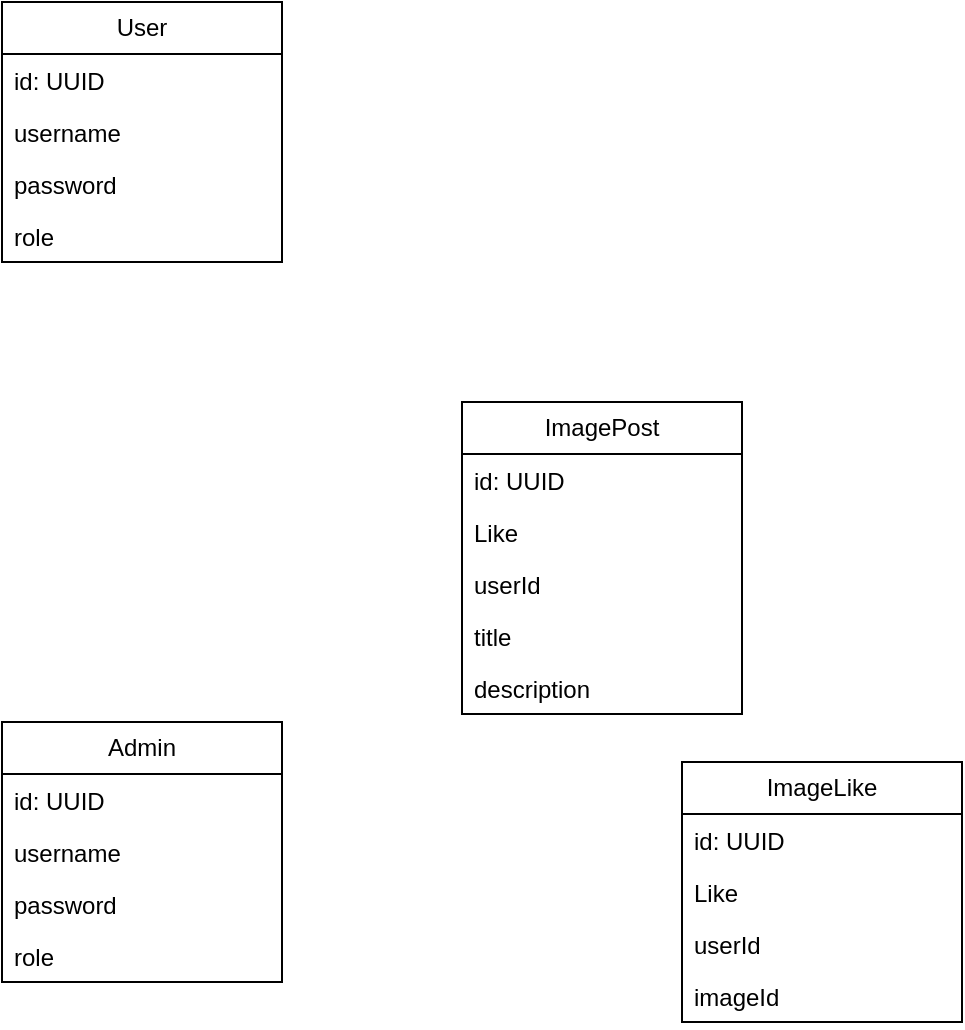 <mxfile version="28.2.3">
  <diagram name="Seite-1" id="EvkgF1MvYiq81Qi9JRRh">
    <mxGraphModel dx="1018" dy="725" grid="1" gridSize="10" guides="1" tooltips="1" connect="1" arrows="1" fold="1" page="1" pageScale="1" pageWidth="827" pageHeight="1169" math="0" shadow="0">
      <root>
        <mxCell id="0" />
        <mxCell id="1" parent="0" />
        <mxCell id="u6r-m6rEBIpTOp65RIZz-3" value="User" style="swimlane;fontStyle=0;childLayout=stackLayout;horizontal=1;startSize=26;fillColor=none;horizontalStack=0;resizeParent=1;resizeParentMax=0;resizeLast=0;collapsible=1;marginBottom=0;whiteSpace=wrap;html=1;" vertex="1" parent="1">
          <mxGeometry x="250" y="140" width="140" height="130" as="geometry" />
        </mxCell>
        <mxCell id="u6r-m6rEBIpTOp65RIZz-4" value="id: UUID" style="text;strokeColor=none;fillColor=none;align=left;verticalAlign=top;spacingLeft=4;spacingRight=4;overflow=hidden;rotatable=0;points=[[0,0.5],[1,0.5]];portConstraint=eastwest;whiteSpace=wrap;html=1;" vertex="1" parent="u6r-m6rEBIpTOp65RIZz-3">
          <mxGeometry y="26" width="140" height="26" as="geometry" />
        </mxCell>
        <mxCell id="u6r-m6rEBIpTOp65RIZz-5" value="username" style="text;strokeColor=none;fillColor=none;align=left;verticalAlign=top;spacingLeft=4;spacingRight=4;overflow=hidden;rotatable=0;points=[[0,0.5],[1,0.5]];portConstraint=eastwest;whiteSpace=wrap;html=1;" vertex="1" parent="u6r-m6rEBIpTOp65RIZz-3">
          <mxGeometry y="52" width="140" height="26" as="geometry" />
        </mxCell>
        <mxCell id="u6r-m6rEBIpTOp65RIZz-6" value="password" style="text;strokeColor=none;fillColor=none;align=left;verticalAlign=top;spacingLeft=4;spacingRight=4;overflow=hidden;rotatable=0;points=[[0,0.5],[1,0.5]];portConstraint=eastwest;whiteSpace=wrap;html=1;" vertex="1" parent="u6r-m6rEBIpTOp65RIZz-3">
          <mxGeometry y="78" width="140" height="26" as="geometry" />
        </mxCell>
        <mxCell id="u6r-m6rEBIpTOp65RIZz-15" value="role" style="text;strokeColor=none;fillColor=none;align=left;verticalAlign=top;spacingLeft=4;spacingRight=4;overflow=hidden;rotatable=0;points=[[0,0.5],[1,0.5]];portConstraint=eastwest;whiteSpace=wrap;html=1;" vertex="1" parent="u6r-m6rEBIpTOp65RIZz-3">
          <mxGeometry y="104" width="140" height="26" as="geometry" />
        </mxCell>
        <mxCell id="u6r-m6rEBIpTOp65RIZz-11" value="ImagePost" style="swimlane;fontStyle=0;childLayout=stackLayout;horizontal=1;startSize=26;fillColor=none;horizontalStack=0;resizeParent=1;resizeParentMax=0;resizeLast=0;collapsible=1;marginBottom=0;whiteSpace=wrap;html=1;" vertex="1" parent="1">
          <mxGeometry x="480" y="340" width="140" height="156" as="geometry" />
        </mxCell>
        <mxCell id="u6r-m6rEBIpTOp65RIZz-12" value="id: UUID" style="text;strokeColor=none;fillColor=none;align=left;verticalAlign=top;spacingLeft=4;spacingRight=4;overflow=hidden;rotatable=0;points=[[0,0.5],[1,0.5]];portConstraint=eastwest;whiteSpace=wrap;html=1;" vertex="1" parent="u6r-m6rEBIpTOp65RIZz-11">
          <mxGeometry y="26" width="140" height="26" as="geometry" />
        </mxCell>
        <mxCell id="u6r-m6rEBIpTOp65RIZz-13" value="Like&amp;nbsp;" style="text;strokeColor=none;fillColor=none;align=left;verticalAlign=top;spacingLeft=4;spacingRight=4;overflow=hidden;rotatable=0;points=[[0,0.5],[1,0.5]];portConstraint=eastwest;whiteSpace=wrap;html=1;" vertex="1" parent="u6r-m6rEBIpTOp65RIZz-11">
          <mxGeometry y="52" width="140" height="26" as="geometry" />
        </mxCell>
        <mxCell id="u6r-m6rEBIpTOp65RIZz-21" value="userId" style="text;strokeColor=none;fillColor=none;align=left;verticalAlign=top;spacingLeft=4;spacingRight=4;overflow=hidden;rotatable=0;points=[[0,0.5],[1,0.5]];portConstraint=eastwest;whiteSpace=wrap;html=1;" vertex="1" parent="u6r-m6rEBIpTOp65RIZz-11">
          <mxGeometry y="78" width="140" height="26" as="geometry" />
        </mxCell>
        <mxCell id="u6r-m6rEBIpTOp65RIZz-14" value="title" style="text;strokeColor=none;fillColor=none;align=left;verticalAlign=top;spacingLeft=4;spacingRight=4;overflow=hidden;rotatable=0;points=[[0,0.5],[1,0.5]];portConstraint=eastwest;whiteSpace=wrap;html=1;" vertex="1" parent="u6r-m6rEBIpTOp65RIZz-11">
          <mxGeometry y="104" width="140" height="26" as="geometry" />
        </mxCell>
        <mxCell id="u6r-m6rEBIpTOp65RIZz-22" value="description" style="text;strokeColor=none;fillColor=none;align=left;verticalAlign=top;spacingLeft=4;spacingRight=4;overflow=hidden;rotatable=0;points=[[0,0.5],[1,0.5]];portConstraint=eastwest;whiteSpace=wrap;html=1;" vertex="1" parent="u6r-m6rEBIpTOp65RIZz-11">
          <mxGeometry y="130" width="140" height="26" as="geometry" />
        </mxCell>
        <mxCell id="u6r-m6rEBIpTOp65RIZz-16" value="Admin" style="swimlane;fontStyle=0;childLayout=stackLayout;horizontal=1;startSize=26;fillColor=none;horizontalStack=0;resizeParent=1;resizeParentMax=0;resizeLast=0;collapsible=1;marginBottom=0;whiteSpace=wrap;html=1;" vertex="1" parent="1">
          <mxGeometry x="250" y="500" width="140" height="130" as="geometry" />
        </mxCell>
        <mxCell id="u6r-m6rEBIpTOp65RIZz-17" value="id: UUID" style="text;strokeColor=none;fillColor=none;align=left;verticalAlign=top;spacingLeft=4;spacingRight=4;overflow=hidden;rotatable=0;points=[[0,0.5],[1,0.5]];portConstraint=eastwest;whiteSpace=wrap;html=1;" vertex="1" parent="u6r-m6rEBIpTOp65RIZz-16">
          <mxGeometry y="26" width="140" height="26" as="geometry" />
        </mxCell>
        <mxCell id="u6r-m6rEBIpTOp65RIZz-18" value="username" style="text;strokeColor=none;fillColor=none;align=left;verticalAlign=top;spacingLeft=4;spacingRight=4;overflow=hidden;rotatable=0;points=[[0,0.5],[1,0.5]];portConstraint=eastwest;whiteSpace=wrap;html=1;" vertex="1" parent="u6r-m6rEBIpTOp65RIZz-16">
          <mxGeometry y="52" width="140" height="26" as="geometry" />
        </mxCell>
        <mxCell id="u6r-m6rEBIpTOp65RIZz-19" value="password" style="text;strokeColor=none;fillColor=none;align=left;verticalAlign=top;spacingLeft=4;spacingRight=4;overflow=hidden;rotatable=0;points=[[0,0.5],[1,0.5]];portConstraint=eastwest;whiteSpace=wrap;html=1;" vertex="1" parent="u6r-m6rEBIpTOp65RIZz-16">
          <mxGeometry y="78" width="140" height="26" as="geometry" />
        </mxCell>
        <mxCell id="u6r-m6rEBIpTOp65RIZz-20" value="role" style="text;strokeColor=none;fillColor=none;align=left;verticalAlign=top;spacingLeft=4;spacingRight=4;overflow=hidden;rotatable=0;points=[[0,0.5],[1,0.5]];portConstraint=eastwest;whiteSpace=wrap;html=1;" vertex="1" parent="u6r-m6rEBIpTOp65RIZz-16">
          <mxGeometry y="104" width="140" height="26" as="geometry" />
        </mxCell>
        <mxCell id="u6r-m6rEBIpTOp65RIZz-23" value="ImageLike" style="swimlane;fontStyle=0;childLayout=stackLayout;horizontal=1;startSize=26;fillColor=none;horizontalStack=0;resizeParent=1;resizeParentMax=0;resizeLast=0;collapsible=1;marginBottom=0;whiteSpace=wrap;html=1;" vertex="1" parent="1">
          <mxGeometry x="590" y="520" width="140" height="130" as="geometry" />
        </mxCell>
        <mxCell id="u6r-m6rEBIpTOp65RIZz-24" value="id: UUID" style="text;strokeColor=none;fillColor=none;align=left;verticalAlign=top;spacingLeft=4;spacingRight=4;overflow=hidden;rotatable=0;points=[[0,0.5],[1,0.5]];portConstraint=eastwest;whiteSpace=wrap;html=1;" vertex="1" parent="u6r-m6rEBIpTOp65RIZz-23">
          <mxGeometry y="26" width="140" height="26" as="geometry" />
        </mxCell>
        <mxCell id="u6r-m6rEBIpTOp65RIZz-25" value="Like&amp;nbsp;" style="text;strokeColor=none;fillColor=none;align=left;verticalAlign=top;spacingLeft=4;spacingRight=4;overflow=hidden;rotatable=0;points=[[0,0.5],[1,0.5]];portConstraint=eastwest;whiteSpace=wrap;html=1;" vertex="1" parent="u6r-m6rEBIpTOp65RIZz-23">
          <mxGeometry y="52" width="140" height="26" as="geometry" />
        </mxCell>
        <mxCell id="u6r-m6rEBIpTOp65RIZz-26" value="userId" style="text;strokeColor=none;fillColor=none;align=left;verticalAlign=top;spacingLeft=4;spacingRight=4;overflow=hidden;rotatable=0;points=[[0,0.5],[1,0.5]];portConstraint=eastwest;whiteSpace=wrap;html=1;" vertex="1" parent="u6r-m6rEBIpTOp65RIZz-23">
          <mxGeometry y="78" width="140" height="26" as="geometry" />
        </mxCell>
        <mxCell id="u6r-m6rEBIpTOp65RIZz-27" value="imageId" style="text;strokeColor=none;fillColor=none;align=left;verticalAlign=top;spacingLeft=4;spacingRight=4;overflow=hidden;rotatable=0;points=[[0,0.5],[1,0.5]];portConstraint=eastwest;whiteSpace=wrap;html=1;" vertex="1" parent="u6r-m6rEBIpTOp65RIZz-23">
          <mxGeometry y="104" width="140" height="26" as="geometry" />
        </mxCell>
      </root>
    </mxGraphModel>
  </diagram>
</mxfile>
